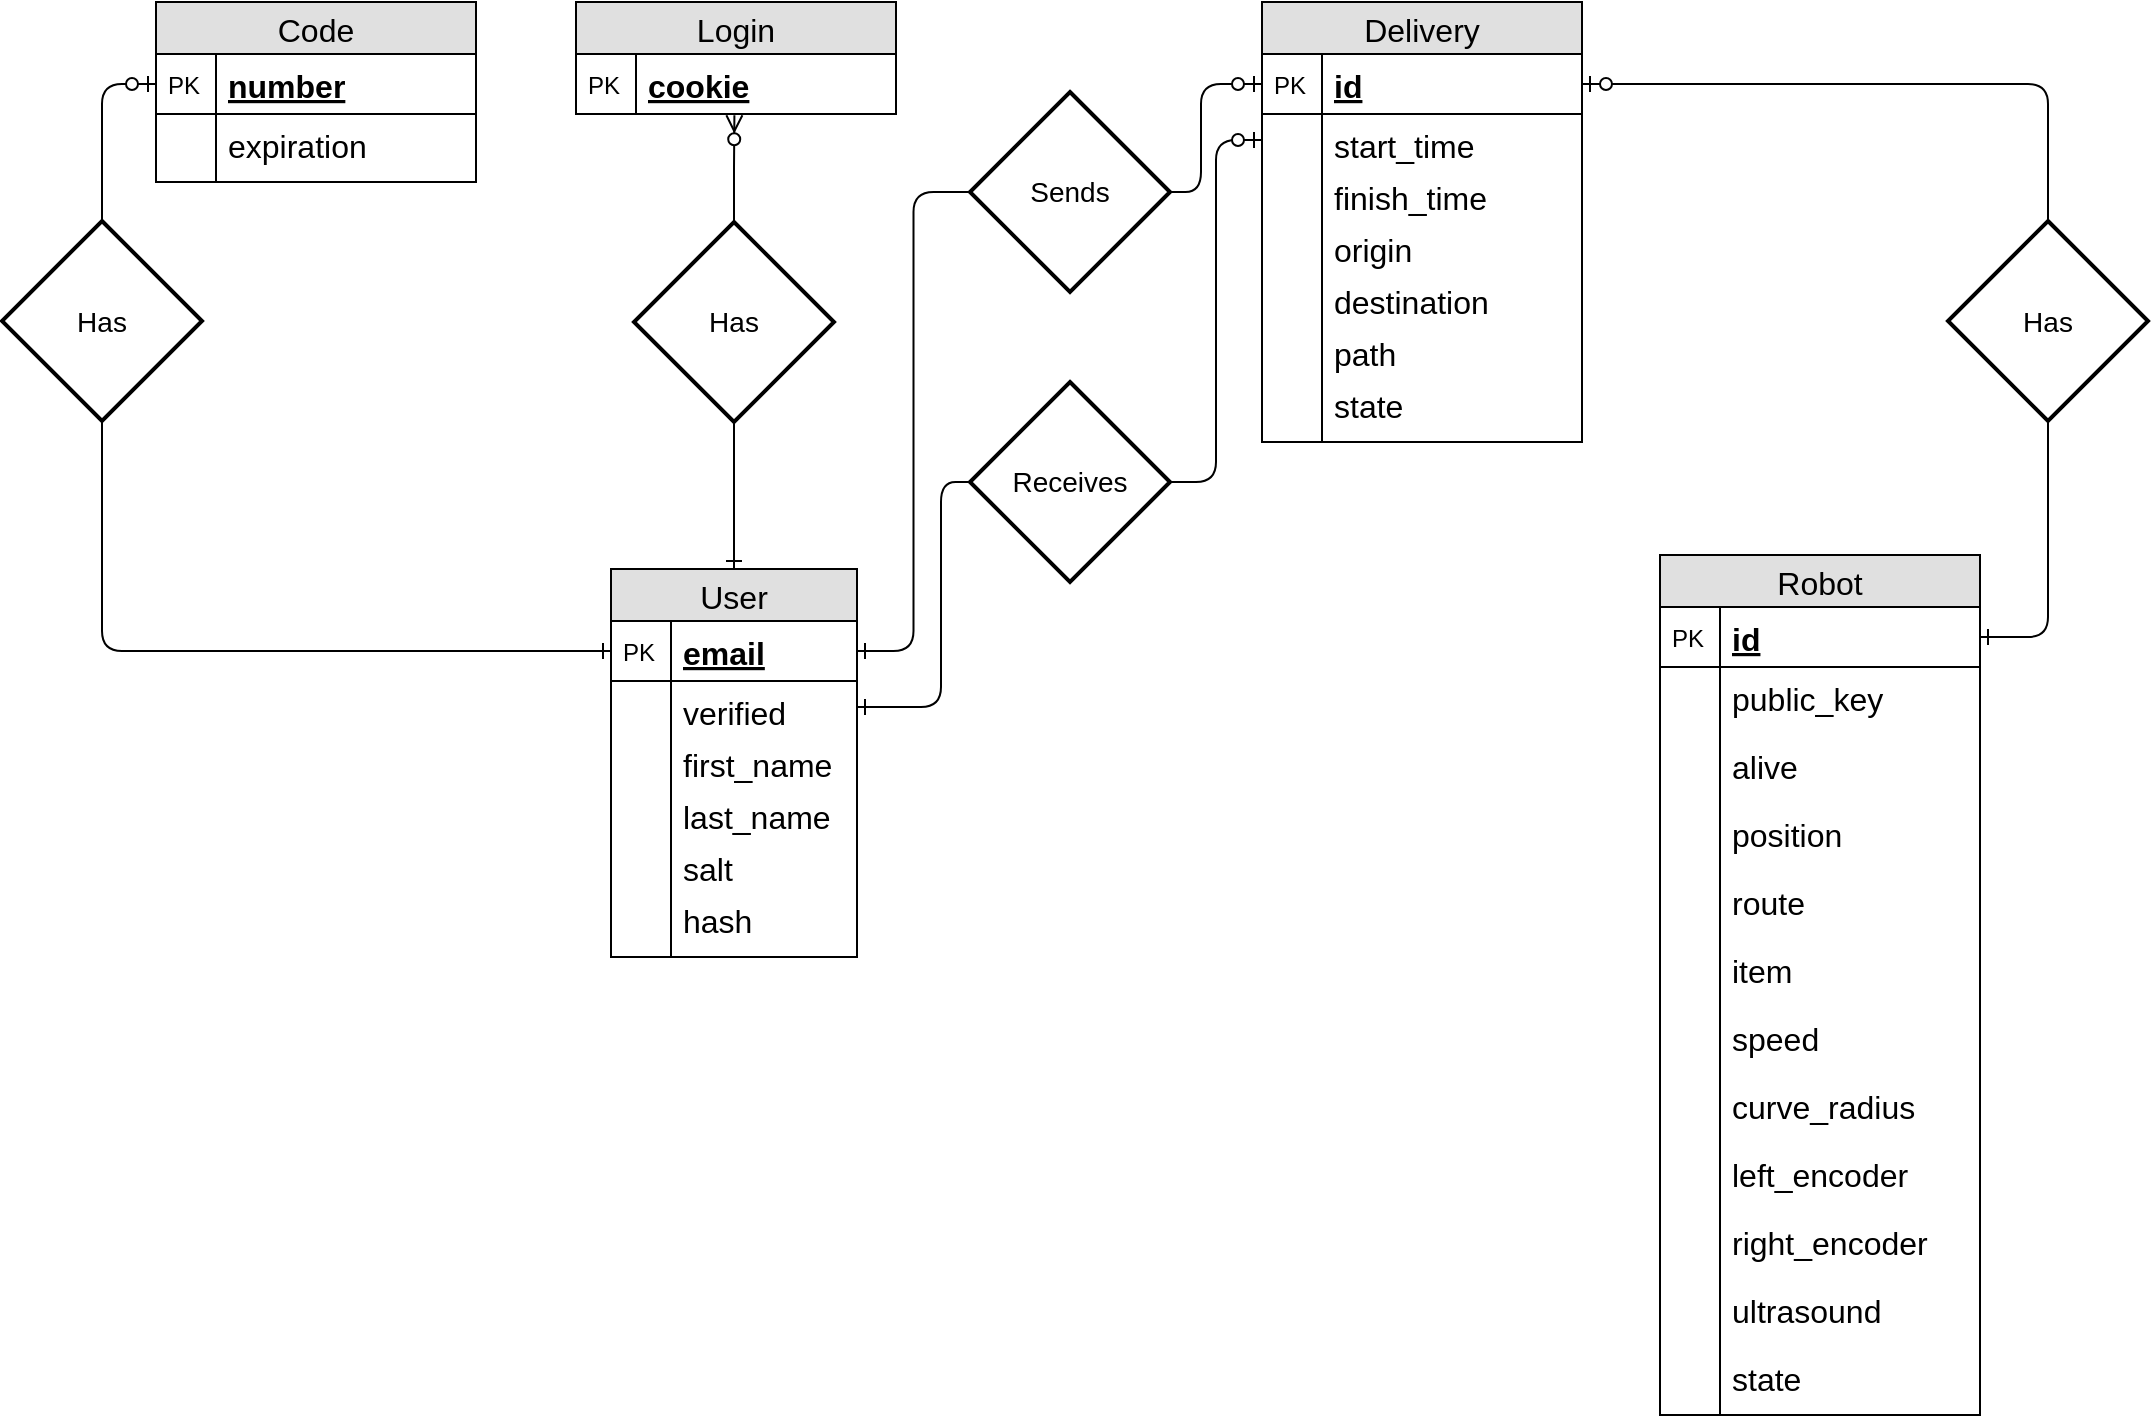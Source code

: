 <mxfile version="12.1.0" type="device" pages="1"><diagram id="HlL_GIqYntYGfWs4Y_SD" name="Page-1"><mxGraphModel dx="1211" dy="700" grid="1" gridSize="10" guides="1" tooltips="1" connect="1" arrows="1" fold="1" page="1" pageScale="1" pageWidth="1169" pageHeight="827" math="0" shadow="0"><root><mxCell id="0"/><mxCell id="1" parent="0"/><mxCell id="tYD4HfYl6VB-YU8Ei5UE-26" value="Has" style="shape=rhombus;strokeWidth=2;fontSize=17;perimeter=rhombusPerimeter;whiteSpace=wrap;html=1;align=center;fontSize=14;" parent="1" vertex="1"><mxGeometry x="60" y="169.5" width="100" height="100" as="geometry"/></mxCell><mxCell id="tYD4HfYl6VB-YU8Ei5UE-27" value="" style="edgeStyle=orthogonalEdgeStyle;fontSize=12;html=1;endArrow=ERzeroToOne;endFill=1;entryX=0;entryY=0.5;entryDx=0;entryDy=0;exitX=0.5;exitY=0;exitDx=0;exitDy=0;" parent="1" source="tYD4HfYl6VB-YU8Ei5UE-26" target="9bnoyoZvz8rWLyvAB9K5-36" edge="1"><mxGeometry width="100" height="100" relative="1" as="geometry"><mxPoint x="108.214" y="112.714" as="sourcePoint"/><mxPoint x="146" y="92" as="targetPoint"/></mxGeometry></mxCell><mxCell id="tYD4HfYl6VB-YU8Ei5UE-28" value="" style="edgeStyle=orthogonalEdgeStyle;fontSize=12;html=1;endArrow=ERone;endFill=1;entryX=0;entryY=0.5;entryDx=0;entryDy=0;exitX=0.5;exitY=1;exitDx=0;exitDy=0;" parent="1" source="tYD4HfYl6VB-YU8Ei5UE-26" target="9bnoyoZvz8rWLyvAB9K5-4" edge="1"><mxGeometry width="100" height="100" relative="1" as="geometry"><mxPoint x="144" y="367" as="sourcePoint"/><mxPoint x="164" y="297" as="targetPoint"/></mxGeometry></mxCell><mxCell id="BfV5VoojyXINyywkHl67-8" value="Sends" style="shape=rhombus;strokeWidth=2;fontSize=17;perimeter=rhombusPerimeter;whiteSpace=wrap;html=1;align=center;fontSize=14;" parent="1" vertex="1"><mxGeometry x="544" y="105" width="100" height="100" as="geometry"/></mxCell><mxCell id="BfV5VoojyXINyywkHl67-9" value="Receives" style="shape=rhombus;strokeWidth=2;fontSize=17;perimeter=rhombusPerimeter;whiteSpace=wrap;html=1;align=center;fontSize=14;" parent="1" vertex="1"><mxGeometry x="544" y="250" width="100" height="100" as="geometry"/></mxCell><mxCell id="BfV5VoojyXINyywkHl67-10" value="" style="edgeStyle=orthogonalEdgeStyle;fontSize=12;html=1;endArrow=ERzeroToOne;endFill=1;entryX=0;entryY=0.5;entryDx=0;entryDy=0;exitX=1;exitY=0.5;exitDx=0;exitDy=0;" parent="1" source="BfV5VoojyXINyywkHl67-8" target="9bnoyoZvz8rWLyvAB9K5-47" edge="1"><mxGeometry width="100" height="100" relative="1" as="geometry"><mxPoint x="652.5" y="49.5" as="sourcePoint"/><mxPoint x="541" y="22" as="targetPoint"/><Array as="points"><mxPoint x="659.5" y="155.5"/><mxPoint x="659.5" y="100.5"/></Array></mxGeometry></mxCell><mxCell id="BfV5VoojyXINyywkHl67-11" value="" style="edgeStyle=orthogonalEdgeStyle;fontSize=12;html=1;endArrow=ERzeroToOne;endFill=1;entryX=0;entryY=0.5;entryDx=0;entryDy=0;exitX=1;exitY=0.5;exitDx=0;exitDy=0;" parent="1" source="BfV5VoojyXINyywkHl67-9" target="9bnoyoZvz8rWLyvAB9K5-49" edge="1"><mxGeometry width="100" height="100" relative="1" as="geometry"><mxPoint x="652.5" y="189.5" as="sourcePoint"/><mxPoint x="884.5" y="12" as="targetPoint"/></mxGeometry></mxCell><mxCell id="BfV5VoojyXINyywkHl67-12" value="" style="edgeStyle=orthogonalEdgeStyle;fontSize=12;html=1;endArrow=none;endFill=0;entryX=0;entryY=0.5;entryDx=0;entryDy=0;startArrow=ERone;startFill=0;exitX=1;exitY=0.5;exitDx=0;exitDy=0;" parent="1" source="9bnoyoZvz8rWLyvAB9K5-6" target="BfV5VoojyXINyywkHl67-9" edge="1"><mxGeometry width="100" height="100" relative="1" as="geometry"><mxPoint x="476" y="357" as="sourcePoint"/><mxPoint x="526" y="202" as="targetPoint"/><Array as="points"><mxPoint x="529.5" y="412.5"/><mxPoint x="529.5" y="299.5"/></Array></mxGeometry></mxCell><mxCell id="BfV5VoojyXINyywkHl67-13" value="" style="edgeStyle=orthogonalEdgeStyle;fontSize=12;html=1;endArrow=none;endFill=0;entryX=0;entryY=0.5;entryDx=0;entryDy=0;exitX=1;exitY=0.5;exitDx=0;exitDy=0;startArrow=ERone;startFill=0;" parent="1" source="9bnoyoZvz8rWLyvAB9K5-4" target="BfV5VoojyXINyywkHl67-8" edge="1"><mxGeometry width="100" height="100" relative="1" as="geometry"><mxPoint x="486" y="367" as="sourcePoint"/><mxPoint x="534" y="290" as="targetPoint"/></mxGeometry></mxCell><mxCell id="BfV5VoojyXINyywkHl67-26" value="Has" style="shape=rhombus;strokeWidth=2;fontSize=17;perimeter=rhombusPerimeter;whiteSpace=wrap;html=1;align=center;fontSize=14;" parent="1" vertex="1"><mxGeometry x="1033" y="169.5" width="100" height="100" as="geometry"/></mxCell><mxCell id="BfV5VoojyXINyywkHl67-27" value="" style="edgeStyle=orthogonalEdgeStyle;fontSize=12;html=1;endArrow=none;endFill=0;entryX=0.5;entryY=0;entryDx=0;entryDy=0;exitX=1;exitY=0.5;exitDx=0;exitDy=0;startArrow=ERzeroToOne;startFill=1;" parent="1" source="9bnoyoZvz8rWLyvAB9K5-47" target="BfV5VoojyXINyywkHl67-26" edge="1"><mxGeometry width="100" height="100" relative="1" as="geometry"><mxPoint x="886" y="299.5" as="sourcePoint"/><mxPoint x="786" y="399.5" as="targetPoint"/></mxGeometry></mxCell><mxCell id="BfV5VoojyXINyywkHl67-28" value="" style="edgeStyle=orthogonalEdgeStyle;fontSize=12;html=1;endArrow=none;endFill=0;entryX=0.5;entryY=1;entryDx=0;entryDy=0;exitX=1;exitY=0.5;exitDx=0;exitDy=0;startArrow=ERone;startFill=0;" parent="1" source="9bnoyoZvz8rWLyvAB9K5-25" target="BfV5VoojyXINyywkHl67-26" edge="1"><mxGeometry width="100" height="100" relative="1" as="geometry"><mxPoint x="919" y="257" as="sourcePoint"/><mxPoint x="819" y="357" as="targetPoint"/></mxGeometry></mxCell><mxCell id="9bnoyoZvz8rWLyvAB9K5-3" value="User" style="swimlane;fontStyle=0;childLayout=stackLayout;horizontal=1;startSize=26;fillColor=#e0e0e0;horizontalStack=0;resizeParent=1;resizeParentMax=0;resizeLast=0;collapsible=1;marginBottom=0;swimlaneFillColor=#ffffff;align=center;fontSize=16;" parent="1" vertex="1"><mxGeometry x="364.5" y="343.5" width="123" height="194" as="geometry"/></mxCell><mxCell id="9bnoyoZvz8rWLyvAB9K5-4" value="email" style="shape=partialRectangle;top=0;left=0;right=0;bottom=1;align=left;verticalAlign=middle;fillColor=none;spacingLeft=34;spacingRight=4;overflow=hidden;rotatable=0;points=[[0,0.5],[1,0.5]];portConstraint=eastwest;dropTarget=0;fontStyle=5;fontSize=16;" parent="9bnoyoZvz8rWLyvAB9K5-3" vertex="1"><mxGeometry y="26" width="123" height="30" as="geometry"/></mxCell><mxCell id="9bnoyoZvz8rWLyvAB9K5-5" value="PK" style="shape=partialRectangle;top=0;left=0;bottom=0;fillColor=none;align=left;verticalAlign=middle;spacingLeft=4;spacingRight=4;overflow=hidden;rotatable=0;points=[];portConstraint=eastwest;part=1;fontSize=12;" parent="9bnoyoZvz8rWLyvAB9K5-4" vertex="1" connectable="0"><mxGeometry width="30" height="30" as="geometry"/></mxCell><mxCell id="9bnoyoZvz8rWLyvAB9K5-6" value="verified" style="shape=partialRectangle;top=0;left=0;right=0;bottom=0;align=left;verticalAlign=top;fillColor=none;spacingLeft=34;spacingRight=4;overflow=hidden;rotatable=0;points=[[0,0.5],[1,0.5]];portConstraint=eastwest;dropTarget=0;fontSize=16;" parent="9bnoyoZvz8rWLyvAB9K5-3" vertex="1"><mxGeometry y="56" width="123" height="26" as="geometry"/></mxCell><mxCell id="9bnoyoZvz8rWLyvAB9K5-7" value="" style="shape=partialRectangle;top=0;left=0;bottom=0;fillColor=none;align=left;verticalAlign=top;spacingLeft=4;spacingRight=4;overflow=hidden;rotatable=0;points=[];portConstraint=eastwest;part=1;fontSize=12;" parent="9bnoyoZvz8rWLyvAB9K5-6" vertex="1" connectable="0"><mxGeometry width="30" height="26" as="geometry"/></mxCell><mxCell id="9bnoyoZvz8rWLyvAB9K5-8" value="first_name" style="shape=partialRectangle;top=0;left=0;right=0;bottom=0;align=left;verticalAlign=top;fillColor=none;spacingLeft=34;spacingRight=4;overflow=hidden;rotatable=0;points=[[0,0.5],[1,0.5]];portConstraint=eastwest;dropTarget=0;fontSize=16;" parent="9bnoyoZvz8rWLyvAB9K5-3" vertex="1"><mxGeometry y="82" width="123" height="26" as="geometry"/></mxCell><mxCell id="9bnoyoZvz8rWLyvAB9K5-9" value="" style="shape=partialRectangle;top=0;left=0;bottom=0;fillColor=none;align=left;verticalAlign=top;spacingLeft=4;spacingRight=4;overflow=hidden;rotatable=0;points=[];portConstraint=eastwest;part=1;fontSize=12;" parent="9bnoyoZvz8rWLyvAB9K5-8" vertex="1" connectable="0"><mxGeometry width="30" height="26" as="geometry"/></mxCell><mxCell id="9bnoyoZvz8rWLyvAB9K5-22" value="last_name" style="shape=partialRectangle;top=0;left=0;right=0;bottom=0;align=left;verticalAlign=top;fillColor=none;spacingLeft=34;spacingRight=4;overflow=hidden;rotatable=0;points=[[0,0.5],[1,0.5]];portConstraint=eastwest;dropTarget=0;fontSize=16;" parent="9bnoyoZvz8rWLyvAB9K5-3" vertex="1"><mxGeometry y="108" width="123" height="26" as="geometry"/></mxCell><mxCell id="9bnoyoZvz8rWLyvAB9K5-23" value="" style="shape=partialRectangle;top=0;left=0;bottom=0;fillColor=none;align=left;verticalAlign=top;spacingLeft=4;spacingRight=4;overflow=hidden;rotatable=0;points=[];portConstraint=eastwest;part=1;fontSize=12;" parent="9bnoyoZvz8rWLyvAB9K5-22" vertex="1" connectable="0"><mxGeometry width="30" height="26" as="geometry"/></mxCell><mxCell id="9bnoyoZvz8rWLyvAB9K5-18" value="salt" style="shape=partialRectangle;top=0;left=0;right=0;bottom=0;align=left;verticalAlign=top;fillColor=none;spacingLeft=34;spacingRight=4;overflow=hidden;rotatable=0;points=[[0,0.5],[1,0.5]];portConstraint=eastwest;dropTarget=0;fontSize=16;" parent="9bnoyoZvz8rWLyvAB9K5-3" vertex="1"><mxGeometry y="134" width="123" height="26" as="geometry"/></mxCell><mxCell id="9bnoyoZvz8rWLyvAB9K5-19" value="" style="shape=partialRectangle;top=0;left=0;bottom=0;fillColor=none;align=left;verticalAlign=top;spacingLeft=4;spacingRight=4;overflow=hidden;rotatable=0;points=[];portConstraint=eastwest;part=1;fontSize=12;" parent="9bnoyoZvz8rWLyvAB9K5-18" vertex="1" connectable="0"><mxGeometry width="30" height="26" as="geometry"/></mxCell><mxCell id="9bnoyoZvz8rWLyvAB9K5-20" value="hash" style="shape=partialRectangle;top=0;left=0;right=0;bottom=0;align=left;verticalAlign=top;fillColor=none;spacingLeft=34;spacingRight=4;overflow=hidden;rotatable=0;points=[[0,0.5],[1,0.5]];portConstraint=eastwest;dropTarget=0;fontSize=16;" parent="9bnoyoZvz8rWLyvAB9K5-3" vertex="1"><mxGeometry y="160" width="123" height="34" as="geometry"/></mxCell><mxCell id="9bnoyoZvz8rWLyvAB9K5-21" value="" style="shape=partialRectangle;top=0;left=0;bottom=0;fillColor=none;align=left;verticalAlign=top;spacingLeft=4;spacingRight=4;overflow=hidden;rotatable=0;points=[];portConstraint=eastwest;part=1;fontSize=12;" parent="9bnoyoZvz8rWLyvAB9K5-20" vertex="1" connectable="0"><mxGeometry width="30" height="34" as="geometry"/></mxCell><mxCell id="9bnoyoZvz8rWLyvAB9K5-24" value="Robot" style="swimlane;fontStyle=0;childLayout=stackLayout;horizontal=1;startSize=26;fillColor=#e0e0e0;horizontalStack=0;resizeParent=1;resizeParentMax=0;resizeLast=0;collapsible=1;marginBottom=0;swimlaneFillColor=#ffffff;align=center;fontSize=16;" parent="1" vertex="1"><mxGeometry x="889" y="336.5" width="160" height="430" as="geometry"/></mxCell><mxCell id="9bnoyoZvz8rWLyvAB9K5-25" value="id" style="shape=partialRectangle;top=0;left=0;right=0;bottom=1;align=left;verticalAlign=middle;fillColor=none;spacingLeft=34;spacingRight=4;overflow=hidden;rotatable=0;points=[[0,0.5],[1,0.5]];portConstraint=eastwest;dropTarget=0;fontStyle=5;fontSize=16;" parent="9bnoyoZvz8rWLyvAB9K5-24" vertex="1"><mxGeometry y="26" width="160" height="30" as="geometry"/></mxCell><mxCell id="9bnoyoZvz8rWLyvAB9K5-26" value="PK" style="shape=partialRectangle;top=0;left=0;bottom=0;fillColor=none;align=left;verticalAlign=middle;spacingLeft=4;spacingRight=4;overflow=hidden;rotatable=0;points=[];portConstraint=eastwest;part=1;fontSize=12;" parent="9bnoyoZvz8rWLyvAB9K5-25" vertex="1" connectable="0"><mxGeometry width="30" height="30" as="geometry"/></mxCell><mxCell id="9bnoyoZvz8rWLyvAB9K5-27" value="public_key" style="shape=partialRectangle;top=0;left=0;right=0;bottom=0;align=left;verticalAlign=top;fillColor=none;spacingLeft=34;spacingRight=4;overflow=hidden;rotatable=0;points=[[0,0.5],[1,0.5]];portConstraint=eastwest;dropTarget=0;fontSize=16;" parent="9bnoyoZvz8rWLyvAB9K5-24" vertex="1"><mxGeometry y="56" width="160" height="34" as="geometry"/></mxCell><mxCell id="9bnoyoZvz8rWLyvAB9K5-28" value="" style="shape=partialRectangle;top=0;left=0;bottom=0;fillColor=none;align=left;verticalAlign=top;spacingLeft=4;spacingRight=4;overflow=hidden;rotatable=0;points=[];portConstraint=eastwest;part=1;fontSize=12;" parent="9bnoyoZvz8rWLyvAB9K5-27" vertex="1" connectable="0"><mxGeometry width="30" height="34" as="geometry"/></mxCell><mxCell id="AH0xdgLa9vjADn9TEZga-1" value="alive" style="shape=partialRectangle;top=0;left=0;right=0;bottom=0;align=left;verticalAlign=top;fillColor=none;spacingLeft=34;spacingRight=4;overflow=hidden;rotatable=0;points=[[0,0.5],[1,0.5]];portConstraint=eastwest;dropTarget=0;fontSize=16;" parent="9bnoyoZvz8rWLyvAB9K5-24" vertex="1"><mxGeometry y="90" width="160" height="34" as="geometry"/></mxCell><mxCell id="AH0xdgLa9vjADn9TEZga-2" value="" style="shape=partialRectangle;top=0;left=0;bottom=0;fillColor=none;align=left;verticalAlign=top;spacingLeft=4;spacingRight=4;overflow=hidden;rotatable=0;points=[];portConstraint=eastwest;part=1;fontSize=12;" parent="AH0xdgLa9vjADn9TEZga-1" vertex="1" connectable="0"><mxGeometry width="30" height="34" as="geometry"/></mxCell><mxCell id="rLcwtVb4DjM_ez_-IxWF-3" value="position" style="shape=partialRectangle;top=0;left=0;right=0;bottom=0;align=left;verticalAlign=top;fillColor=none;spacingLeft=34;spacingRight=4;overflow=hidden;rotatable=0;points=[[0,0.5],[1,0.5]];portConstraint=eastwest;dropTarget=0;fontSize=16;" parent="9bnoyoZvz8rWLyvAB9K5-24" vertex="1"><mxGeometry y="124" width="160" height="34" as="geometry"/></mxCell><mxCell id="rLcwtVb4DjM_ez_-IxWF-4" value="" style="shape=partialRectangle;top=0;left=0;bottom=0;fillColor=none;align=left;verticalAlign=top;spacingLeft=4;spacingRight=4;overflow=hidden;rotatable=0;points=[];portConstraint=eastwest;part=1;fontSize=12;" parent="rLcwtVb4DjM_ez_-IxWF-3" vertex="1" connectable="0"><mxGeometry width="30" height="34" as="geometry"/></mxCell><mxCell id="9bnoyoZvz8rWLyvAB9K5-63" value="route" style="shape=partialRectangle;top=0;left=0;right=0;bottom=0;align=left;verticalAlign=top;fillColor=none;spacingLeft=34;spacingRight=4;overflow=hidden;rotatable=0;points=[[0,0.5],[1,0.5]];portConstraint=eastwest;dropTarget=0;fontSize=16;" parent="9bnoyoZvz8rWLyvAB9K5-24" vertex="1"><mxGeometry y="158" width="160" height="34" as="geometry"/></mxCell><mxCell id="9bnoyoZvz8rWLyvAB9K5-64" value="" style="shape=partialRectangle;top=0;left=0;bottom=0;fillColor=none;align=left;verticalAlign=top;spacingLeft=4;spacingRight=4;overflow=hidden;rotatable=0;points=[];portConstraint=eastwest;part=1;fontSize=12;" parent="9bnoyoZvz8rWLyvAB9K5-63" vertex="1" connectable="0"><mxGeometry width="30" height="34" as="geometry"/></mxCell><mxCell id="rLcwtVb4DjM_ez_-IxWF-5" value="item" style="shape=partialRectangle;top=0;left=0;right=0;bottom=0;align=left;verticalAlign=top;fillColor=none;spacingLeft=34;spacingRight=4;overflow=hidden;rotatable=0;points=[[0,0.5],[1,0.5]];portConstraint=eastwest;dropTarget=0;fontSize=16;" parent="9bnoyoZvz8rWLyvAB9K5-24" vertex="1"><mxGeometry y="192" width="160" height="34" as="geometry"/></mxCell><mxCell id="rLcwtVb4DjM_ez_-IxWF-6" value="" style="shape=partialRectangle;top=0;left=0;bottom=0;fillColor=none;align=left;verticalAlign=top;spacingLeft=4;spacingRight=4;overflow=hidden;rotatable=0;points=[];portConstraint=eastwest;part=1;fontSize=12;" parent="rLcwtVb4DjM_ez_-IxWF-5" vertex="1" connectable="0"><mxGeometry width="30" height="34" as="geometry"/></mxCell><mxCell id="OiR0eebpIQU0XZzIORtZ-1" value="speed" style="shape=partialRectangle;top=0;left=0;right=0;bottom=0;align=left;verticalAlign=top;fillColor=none;spacingLeft=34;spacingRight=4;overflow=hidden;rotatable=0;points=[[0,0.5],[1,0.5]];portConstraint=eastwest;dropTarget=0;fontSize=16;" vertex="1" parent="9bnoyoZvz8rWLyvAB9K5-24"><mxGeometry y="226" width="160" height="34" as="geometry"/></mxCell><mxCell id="OiR0eebpIQU0XZzIORtZ-2" value="" style="shape=partialRectangle;top=0;left=0;bottom=0;fillColor=none;align=left;verticalAlign=top;spacingLeft=4;spacingRight=4;overflow=hidden;rotatable=0;points=[];portConstraint=eastwest;part=1;fontSize=12;" vertex="1" connectable="0" parent="OiR0eebpIQU0XZzIORtZ-1"><mxGeometry width="30" height="34" as="geometry"/></mxCell><mxCell id="OiR0eebpIQU0XZzIORtZ-3" value="curve_radius" style="shape=partialRectangle;top=0;left=0;right=0;bottom=0;align=left;verticalAlign=top;fillColor=none;spacingLeft=34;spacingRight=4;overflow=hidden;rotatable=0;points=[[0,0.5],[1,0.5]];portConstraint=eastwest;dropTarget=0;fontSize=16;" vertex="1" parent="9bnoyoZvz8rWLyvAB9K5-24"><mxGeometry y="260" width="160" height="34" as="geometry"/></mxCell><mxCell id="OiR0eebpIQU0XZzIORtZ-4" value="" style="shape=partialRectangle;top=0;left=0;bottom=0;fillColor=none;align=left;verticalAlign=top;spacingLeft=4;spacingRight=4;overflow=hidden;rotatable=0;points=[];portConstraint=eastwest;part=1;fontSize=12;" vertex="1" connectable="0" parent="OiR0eebpIQU0XZzIORtZ-3"><mxGeometry width="30" height="34" as="geometry"/></mxCell><mxCell id="OiR0eebpIQU0XZzIORtZ-5" value="left_encoder" style="shape=partialRectangle;top=0;left=0;right=0;bottom=0;align=left;verticalAlign=top;fillColor=none;spacingLeft=34;spacingRight=4;overflow=hidden;rotatable=0;points=[[0,0.5],[1,0.5]];portConstraint=eastwest;dropTarget=0;fontSize=16;" vertex="1" parent="9bnoyoZvz8rWLyvAB9K5-24"><mxGeometry y="294" width="160" height="34" as="geometry"/></mxCell><mxCell id="OiR0eebpIQU0XZzIORtZ-6" value="" style="shape=partialRectangle;top=0;left=0;bottom=0;fillColor=none;align=left;verticalAlign=top;spacingLeft=4;spacingRight=4;overflow=hidden;rotatable=0;points=[];portConstraint=eastwest;part=1;fontSize=12;" vertex="1" connectable="0" parent="OiR0eebpIQU0XZzIORtZ-5"><mxGeometry width="30" height="34" as="geometry"/></mxCell><mxCell id="OiR0eebpIQU0XZzIORtZ-7" value="right_encoder" style="shape=partialRectangle;top=0;left=0;right=0;bottom=0;align=left;verticalAlign=top;fillColor=none;spacingLeft=34;spacingRight=4;overflow=hidden;rotatable=0;points=[[0,0.5],[1,0.5]];portConstraint=eastwest;dropTarget=0;fontSize=16;" vertex="1" parent="9bnoyoZvz8rWLyvAB9K5-24"><mxGeometry y="328" width="160" height="34" as="geometry"/></mxCell><mxCell id="OiR0eebpIQU0XZzIORtZ-8" value="" style="shape=partialRectangle;top=0;left=0;bottom=0;fillColor=none;align=left;verticalAlign=top;spacingLeft=4;spacingRight=4;overflow=hidden;rotatable=0;points=[];portConstraint=eastwest;part=1;fontSize=12;" vertex="1" connectable="0" parent="OiR0eebpIQU0XZzIORtZ-7"><mxGeometry width="30" height="34" as="geometry"/></mxCell><mxCell id="OiR0eebpIQU0XZzIORtZ-9" value="ultrasound" style="shape=partialRectangle;top=0;left=0;right=0;bottom=0;align=left;verticalAlign=top;fillColor=none;spacingLeft=34;spacingRight=4;overflow=hidden;rotatable=0;points=[[0,0.5],[1,0.5]];portConstraint=eastwest;dropTarget=0;fontSize=16;" vertex="1" parent="9bnoyoZvz8rWLyvAB9K5-24"><mxGeometry y="362" width="160" height="34" as="geometry"/></mxCell><mxCell id="OiR0eebpIQU0XZzIORtZ-10" value="" style="shape=partialRectangle;top=0;left=0;bottom=0;fillColor=none;align=left;verticalAlign=top;spacingLeft=4;spacingRight=4;overflow=hidden;rotatable=0;points=[];portConstraint=eastwest;part=1;fontSize=12;" vertex="1" connectable="0" parent="OiR0eebpIQU0XZzIORtZ-9"><mxGeometry width="30" height="34" as="geometry"/></mxCell><mxCell id="rLcwtVb4DjM_ez_-IxWF-1" value="state" style="shape=partialRectangle;top=0;left=0;right=0;bottom=0;align=left;verticalAlign=top;fillColor=none;spacingLeft=34;spacingRight=4;overflow=hidden;rotatable=0;points=[[0,0.5],[1,0.5]];portConstraint=eastwest;dropTarget=0;fontSize=16;" parent="9bnoyoZvz8rWLyvAB9K5-24" vertex="1"><mxGeometry y="396" width="160" height="34" as="geometry"/></mxCell><mxCell id="rLcwtVb4DjM_ez_-IxWF-2" value="" style="shape=partialRectangle;top=0;left=0;bottom=0;fillColor=none;align=left;verticalAlign=top;spacingLeft=4;spacingRight=4;overflow=hidden;rotatable=0;points=[];portConstraint=eastwest;part=1;fontSize=12;" parent="rLcwtVb4DjM_ez_-IxWF-1" vertex="1" connectable="0"><mxGeometry width="30" height="34" as="geometry"/></mxCell><mxCell id="9bnoyoZvz8rWLyvAB9K5-35" value="Code" style="swimlane;fontStyle=0;childLayout=stackLayout;horizontal=1;startSize=26;fillColor=#e0e0e0;horizontalStack=0;resizeParent=1;resizeParentMax=0;resizeLast=0;collapsible=1;marginBottom=0;swimlaneFillColor=#ffffff;align=center;fontSize=16;" parent="1" vertex="1"><mxGeometry x="137" y="60" width="160" height="90" as="geometry"/></mxCell><mxCell id="9bnoyoZvz8rWLyvAB9K5-36" value="number" style="shape=partialRectangle;top=0;left=0;right=0;bottom=1;align=left;verticalAlign=middle;fillColor=none;spacingLeft=34;spacingRight=4;overflow=hidden;rotatable=0;points=[[0,0.5],[1,0.5]];portConstraint=eastwest;dropTarget=0;fontStyle=5;fontSize=16;" parent="9bnoyoZvz8rWLyvAB9K5-35" vertex="1"><mxGeometry y="26" width="160" height="30" as="geometry"/></mxCell><mxCell id="9bnoyoZvz8rWLyvAB9K5-37" value="PK" style="shape=partialRectangle;top=0;left=0;bottom=0;fillColor=none;align=left;verticalAlign=middle;spacingLeft=4;spacingRight=4;overflow=hidden;rotatable=0;points=[];portConstraint=eastwest;part=1;fontSize=12;" parent="9bnoyoZvz8rWLyvAB9K5-36" vertex="1" connectable="0"><mxGeometry width="30" height="30" as="geometry"/></mxCell><mxCell id="9bnoyoZvz8rWLyvAB9K5-38" value="expiration" style="shape=partialRectangle;top=0;left=0;right=0;bottom=0;align=left;verticalAlign=top;fillColor=none;spacingLeft=34;spacingRight=4;overflow=hidden;rotatable=0;points=[[0,0.5],[1,0.5]];portConstraint=eastwest;dropTarget=0;fontSize=16;" parent="9bnoyoZvz8rWLyvAB9K5-35" vertex="1"><mxGeometry y="56" width="160" height="34" as="geometry"/></mxCell><mxCell id="9bnoyoZvz8rWLyvAB9K5-39" value="" style="shape=partialRectangle;top=0;left=0;bottom=0;fillColor=none;align=left;verticalAlign=top;spacingLeft=4;spacingRight=4;overflow=hidden;rotatable=0;points=[];portConstraint=eastwest;part=1;fontSize=12;" parent="9bnoyoZvz8rWLyvAB9K5-38" vertex="1" connectable="0"><mxGeometry width="30" height="34" as="geometry"/></mxCell><mxCell id="9bnoyoZvz8rWLyvAB9K5-46" value="Delivery" style="swimlane;fontStyle=0;childLayout=stackLayout;horizontal=1;startSize=26;fillColor=#e0e0e0;horizontalStack=0;resizeParent=1;resizeParentMax=0;resizeLast=0;collapsible=1;marginBottom=0;swimlaneFillColor=#ffffff;align=center;fontSize=16;" parent="1" vertex="1"><mxGeometry x="690" y="60" width="160" height="220" as="geometry"/></mxCell><mxCell id="9bnoyoZvz8rWLyvAB9K5-47" value="id" style="shape=partialRectangle;top=0;left=0;right=0;bottom=1;align=left;verticalAlign=middle;fillColor=none;spacingLeft=34;spacingRight=4;overflow=hidden;rotatable=0;points=[[0,0.5],[1,0.5]];portConstraint=eastwest;dropTarget=0;fontStyle=5;fontSize=16;" parent="9bnoyoZvz8rWLyvAB9K5-46" vertex="1"><mxGeometry y="26" width="160" height="30" as="geometry"/></mxCell><mxCell id="9bnoyoZvz8rWLyvAB9K5-48" value="PK" style="shape=partialRectangle;top=0;left=0;bottom=0;fillColor=none;align=left;verticalAlign=middle;spacingLeft=4;spacingRight=4;overflow=hidden;rotatable=0;points=[];portConstraint=eastwest;part=1;fontSize=12;" parent="9bnoyoZvz8rWLyvAB9K5-47" vertex="1" connectable="0"><mxGeometry width="30" height="30" as="geometry"/></mxCell><mxCell id="9bnoyoZvz8rWLyvAB9K5-49" value="start_time" style="shape=partialRectangle;top=0;left=0;right=0;bottom=0;align=left;verticalAlign=top;fillColor=none;spacingLeft=34;spacingRight=4;overflow=hidden;rotatable=0;points=[[0,0.5],[1,0.5]];portConstraint=eastwest;dropTarget=0;fontSize=16;" parent="9bnoyoZvz8rWLyvAB9K5-46" vertex="1"><mxGeometry y="56" width="160" height="26" as="geometry"/></mxCell><mxCell id="9bnoyoZvz8rWLyvAB9K5-50" value="" style="shape=partialRectangle;top=0;left=0;bottom=0;fillColor=none;align=left;verticalAlign=top;spacingLeft=4;spacingRight=4;overflow=hidden;rotatable=0;points=[];portConstraint=eastwest;part=1;fontSize=12;" parent="9bnoyoZvz8rWLyvAB9K5-49" vertex="1" connectable="0"><mxGeometry width="30" height="26" as="geometry"/></mxCell><mxCell id="9bnoyoZvz8rWLyvAB9K5-51" value="finish_time" style="shape=partialRectangle;top=0;left=0;right=0;bottom=0;align=left;verticalAlign=top;fillColor=none;spacingLeft=34;spacingRight=4;overflow=hidden;rotatable=0;points=[[0,0.5],[1,0.5]];portConstraint=eastwest;dropTarget=0;fontSize=16;" parent="9bnoyoZvz8rWLyvAB9K5-46" vertex="1"><mxGeometry y="82" width="160" height="26" as="geometry"/></mxCell><mxCell id="9bnoyoZvz8rWLyvAB9K5-52" value="" style="shape=partialRectangle;top=0;left=0;bottom=0;fillColor=none;align=left;verticalAlign=top;spacingLeft=4;spacingRight=4;overflow=hidden;rotatable=0;points=[];portConstraint=eastwest;part=1;fontSize=12;" parent="9bnoyoZvz8rWLyvAB9K5-51" vertex="1" connectable="0"><mxGeometry width="30" height="26" as="geometry"/></mxCell><mxCell id="9bnoyoZvz8rWLyvAB9K5-53" value="origin" style="shape=partialRectangle;top=0;left=0;right=0;bottom=0;align=left;verticalAlign=top;fillColor=none;spacingLeft=34;spacingRight=4;overflow=hidden;rotatable=0;points=[[0,0.5],[1,0.5]];portConstraint=eastwest;dropTarget=0;fontSize=16;" parent="9bnoyoZvz8rWLyvAB9K5-46" vertex="1"><mxGeometry y="108" width="160" height="26" as="geometry"/></mxCell><mxCell id="9bnoyoZvz8rWLyvAB9K5-54" value="" style="shape=partialRectangle;top=0;left=0;bottom=0;fillColor=none;align=left;verticalAlign=top;spacingLeft=4;spacingRight=4;overflow=hidden;rotatable=0;points=[];portConstraint=eastwest;part=1;fontSize=12;" parent="9bnoyoZvz8rWLyvAB9K5-53" vertex="1" connectable="0"><mxGeometry width="30" height="26" as="geometry"/></mxCell><mxCell id="9bnoyoZvz8rWLyvAB9K5-57" value="destination" style="shape=partialRectangle;top=0;left=0;right=0;bottom=0;align=left;verticalAlign=top;fillColor=none;spacingLeft=34;spacingRight=4;overflow=hidden;rotatable=0;points=[[0,0.5],[1,0.5]];portConstraint=eastwest;dropTarget=0;fontSize=16;" parent="9bnoyoZvz8rWLyvAB9K5-46" vertex="1"><mxGeometry y="134" width="160" height="26" as="geometry"/></mxCell><mxCell id="9bnoyoZvz8rWLyvAB9K5-58" value="" style="shape=partialRectangle;top=0;left=0;bottom=0;fillColor=none;align=left;verticalAlign=top;spacingLeft=4;spacingRight=4;overflow=hidden;rotatable=0;points=[];portConstraint=eastwest;part=1;fontSize=12;" parent="9bnoyoZvz8rWLyvAB9K5-57" vertex="1" connectable="0"><mxGeometry width="30" height="26" as="geometry"/></mxCell><mxCell id="9bnoyoZvz8rWLyvAB9K5-59" value="path" style="shape=partialRectangle;top=0;left=0;right=0;bottom=0;align=left;verticalAlign=top;fillColor=none;spacingLeft=34;spacingRight=4;overflow=hidden;rotatable=0;points=[[0,0.5],[1,0.5]];portConstraint=eastwest;dropTarget=0;fontSize=16;" parent="9bnoyoZvz8rWLyvAB9K5-46" vertex="1"><mxGeometry y="160" width="160" height="26" as="geometry"/></mxCell><mxCell id="9bnoyoZvz8rWLyvAB9K5-60" value="" style="shape=partialRectangle;top=0;left=0;bottom=0;fillColor=none;align=left;verticalAlign=top;spacingLeft=4;spacingRight=4;overflow=hidden;rotatable=0;points=[];portConstraint=eastwest;part=1;fontSize=12;" parent="9bnoyoZvz8rWLyvAB9K5-59" vertex="1" connectable="0"><mxGeometry width="30" height="26" as="geometry"/></mxCell><mxCell id="9bnoyoZvz8rWLyvAB9K5-61" value="state" style="shape=partialRectangle;top=0;left=0;right=0;bottom=0;align=left;verticalAlign=top;fillColor=none;spacingLeft=34;spacingRight=4;overflow=hidden;rotatable=0;points=[[0,0.5],[1,0.5]];portConstraint=eastwest;dropTarget=0;fontSize=16;" parent="9bnoyoZvz8rWLyvAB9K5-46" vertex="1"><mxGeometry y="186" width="160" height="34" as="geometry"/></mxCell><mxCell id="9bnoyoZvz8rWLyvAB9K5-62" value="" style="shape=partialRectangle;top=0;left=0;bottom=0;fillColor=none;align=left;verticalAlign=top;spacingLeft=4;spacingRight=4;overflow=hidden;rotatable=0;points=[];portConstraint=eastwest;part=1;fontSize=12;" parent="9bnoyoZvz8rWLyvAB9K5-61" vertex="1" connectable="0"><mxGeometry width="30" height="34" as="geometry"/></mxCell><mxCell id="PUXcZ8-7LJ2h3h-HjZVE-1" value="Login" style="swimlane;fontStyle=0;childLayout=stackLayout;horizontal=1;startSize=26;fillColor=#e0e0e0;horizontalStack=0;resizeParent=1;resizeParentMax=0;resizeLast=0;collapsible=1;marginBottom=0;swimlaneFillColor=#ffffff;align=center;fontSize=16;" parent="1" vertex="1"><mxGeometry x="347" y="60" width="160" height="56" as="geometry"/></mxCell><mxCell id="PUXcZ8-7LJ2h3h-HjZVE-2" value="cookie" style="shape=partialRectangle;top=0;left=0;right=0;bottom=1;align=left;verticalAlign=middle;fillColor=none;spacingLeft=34;spacingRight=4;overflow=hidden;rotatable=0;points=[[0,0.5],[1,0.5]];portConstraint=eastwest;dropTarget=0;fontStyle=5;fontSize=16;" parent="PUXcZ8-7LJ2h3h-HjZVE-1" vertex="1"><mxGeometry y="26" width="160" height="30" as="geometry"/></mxCell><mxCell id="PUXcZ8-7LJ2h3h-HjZVE-3" value="PK" style="shape=partialRectangle;top=0;left=0;bottom=0;fillColor=none;align=left;verticalAlign=middle;spacingLeft=4;spacingRight=4;overflow=hidden;rotatable=0;points=[];portConstraint=eastwest;part=1;fontSize=12;" parent="PUXcZ8-7LJ2h3h-HjZVE-2" vertex="1" connectable="0"><mxGeometry width="30" height="30" as="geometry"/></mxCell><mxCell id="PUXcZ8-7LJ2h3h-HjZVE-7" style="edgeStyle=orthogonalEdgeStyle;rounded=0;orthogonalLoop=1;jettySize=auto;html=1;exitX=0.5;exitY=1;exitDx=0;exitDy=0;entryX=0.5;entryY=0;entryDx=0;entryDy=0;endArrow=ERone;endFill=0;" parent="1" source="PUXcZ8-7LJ2h3h-HjZVE-6" target="9bnoyoZvz8rWLyvAB9K5-3" edge="1"><mxGeometry relative="1" as="geometry"/></mxCell><mxCell id="PUXcZ8-7LJ2h3h-HjZVE-8" style="edgeStyle=orthogonalEdgeStyle;rounded=0;orthogonalLoop=1;jettySize=auto;html=1;exitX=0.5;exitY=0;exitDx=0;exitDy=0;entryX=0.495;entryY=1.021;entryDx=0;entryDy=0;entryPerimeter=0;endArrow=ERzeroToMany;endFill=1;" parent="1" source="PUXcZ8-7LJ2h3h-HjZVE-6" target="PUXcZ8-7LJ2h3h-HjZVE-2" edge="1"><mxGeometry relative="1" as="geometry"/></mxCell><mxCell id="PUXcZ8-7LJ2h3h-HjZVE-6" value="Has" style="shape=rhombus;strokeWidth=2;fontSize=17;perimeter=rhombusPerimeter;whiteSpace=wrap;html=1;align=center;fontSize=14;" parent="1" vertex="1"><mxGeometry x="376" y="170" width="100" height="100" as="geometry"/></mxCell></root></mxGraphModel></diagram></mxfile>